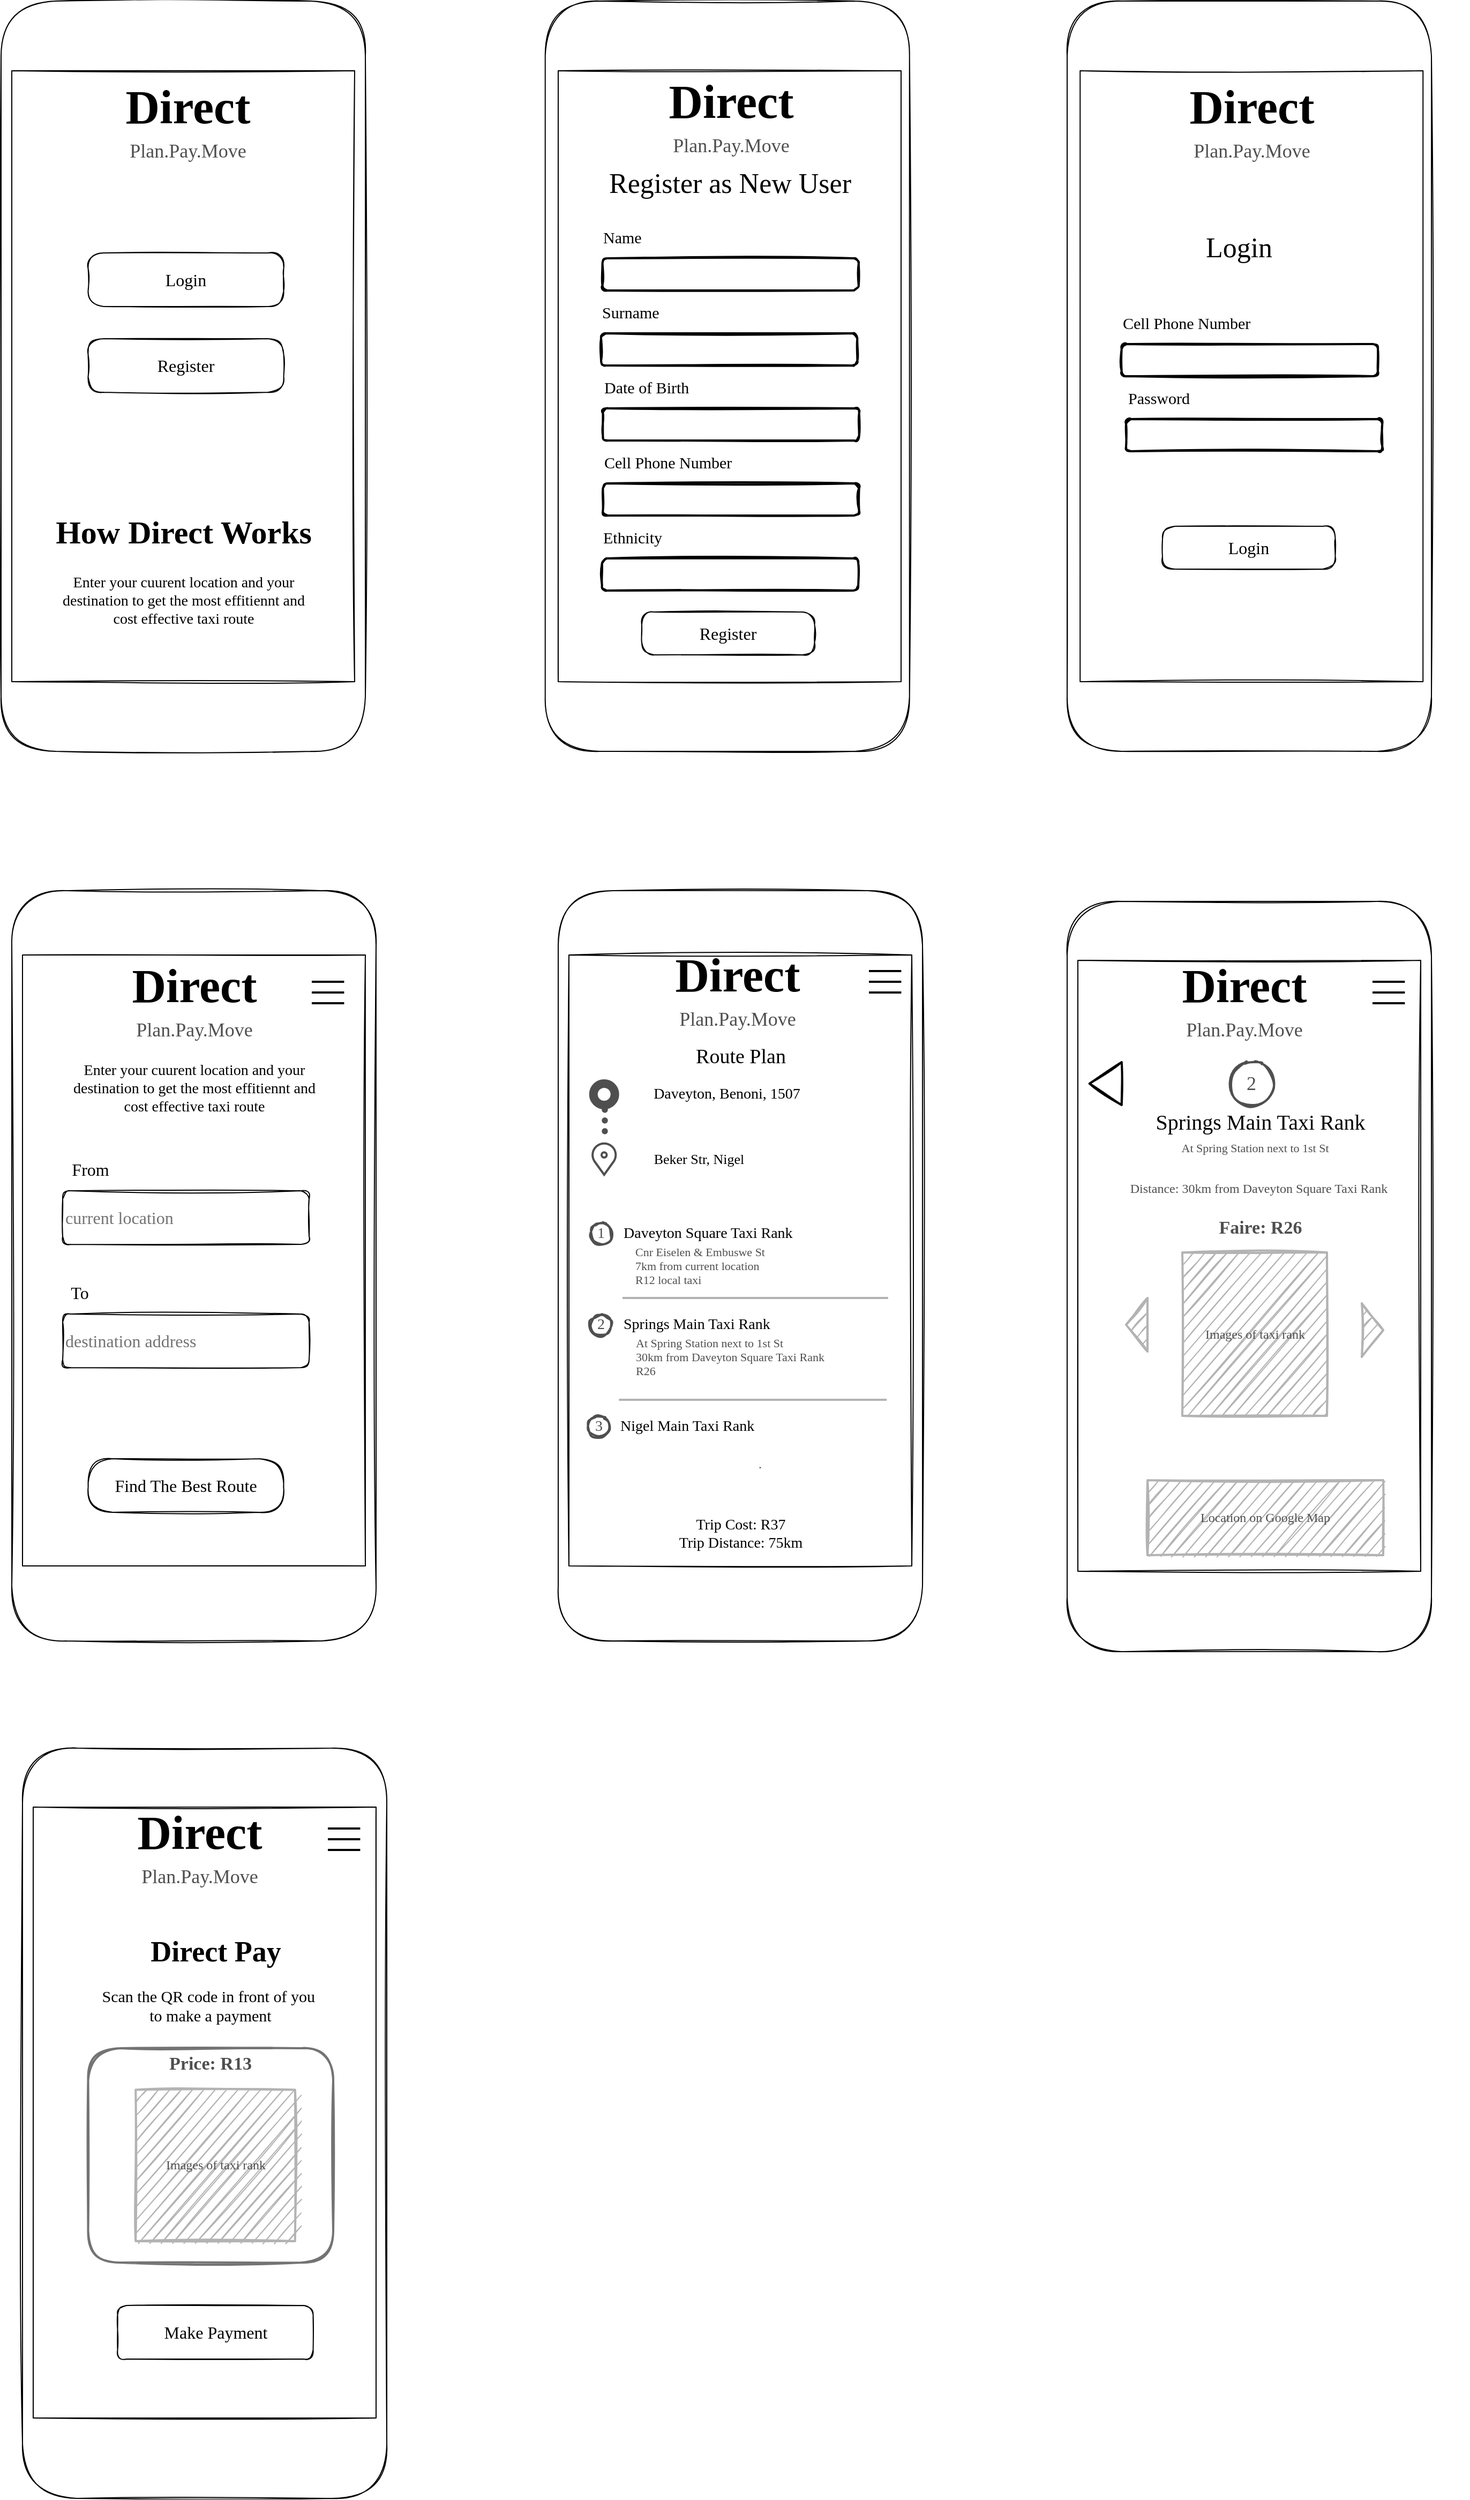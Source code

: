 <mxfile version="15.4.0" type="device"><diagram id="2ofwp4PnIwTdrjXLQcZc" name="Page-1"><mxGraphModel dx="1217" dy="1806" grid="1" gridSize="10" guides="1" tooltips="1" connect="1" arrows="1" fold="1" page="1" pageScale="1" pageWidth="850" pageHeight="1100" math="0" shadow="0"><root><mxCell id="0"/><mxCell id="1" parent="0"/><mxCell id="xY1ka8tzuZtDVVOrMNJO-1" value="" style="rounded=1;whiteSpace=wrap;html=1;sketch=1;" vertex="1" parent="1"><mxGeometry x="290" y="100" width="340" height="700" as="geometry"/></mxCell><mxCell id="xY1ka8tzuZtDVVOrMNJO-2" value="" style="rounded=0;whiteSpace=wrap;html=1;sketch=1;" vertex="1" parent="1"><mxGeometry x="300" y="160" width="320" height="570" as="geometry"/></mxCell><mxCell id="xY1ka8tzuZtDVVOrMNJO-3" value="current location" style="rounded=1;whiteSpace=wrap;html=1;sketch=1;align=left;fontFamily=Comic Sans MS;fontColor=#737373;fontSize=16;" vertex="1" parent="1"><mxGeometry x="337.5" y="380" width="230" height="50" as="geometry"/></mxCell><mxCell id="xY1ka8tzuZtDVVOrMNJO-5" value="Enter your cuurent location and your destination to get the most effitiennt and cost effective taxi route" style="rounded=0;whiteSpace=wrap;html=1;sketch=1;fillColor=none;strokeColor=none;fontFamily=Comic Sans MS;fontSize=14;" vertex="1" parent="1"><mxGeometry x="337.5" y="250" width="245" height="70" as="geometry"/></mxCell><mxCell id="xY1ka8tzuZtDVVOrMNJO-6" value="From" style="text;html=1;align=center;verticalAlign=middle;resizable=0;points=[];autosize=1;strokeColor=none;fillColor=none;fontSize=16;fontFamily=Comic Sans MS;" vertex="1" parent="1"><mxGeometry x="337.5" y="350" width="50" height="20" as="geometry"/></mxCell><mxCell id="xY1ka8tzuZtDVVOrMNJO-7" value="destination address" style="rounded=1;whiteSpace=wrap;html=1;sketch=1;align=left;fontFamily=Comic Sans MS;fontColor=#737373;fontSize=16;" vertex="1" parent="1"><mxGeometry x="337.5" y="495" width="230" height="50" as="geometry"/></mxCell><mxCell id="xY1ka8tzuZtDVVOrMNJO-8" value="To" style="text;html=1;align=center;verticalAlign=middle;resizable=0;points=[];autosize=1;strokeColor=none;fillColor=none;fontSize=16;fontFamily=Comic Sans MS;" vertex="1" parent="1"><mxGeometry x="337.5" y="465" width="30" height="20" as="geometry"/></mxCell><mxCell id="xY1ka8tzuZtDVVOrMNJO-10" value="Find The Best Route" style="rounded=1;whiteSpace=wrap;html=1;sketch=1;fontFamily=Comic Sans MS;fontSize=16;fontColor=#000000;fillColor=none;arcSize=46;" vertex="1" parent="1"><mxGeometry x="361.25" y="630" width="182.5" height="50" as="geometry"/></mxCell><mxCell id="xY1ka8tzuZtDVVOrMNJO-12" value="" style="rounded=1;whiteSpace=wrap;html=1;sketch=1;" vertex="1" parent="1"><mxGeometry x="800" y="100" width="340" height="700" as="geometry"/></mxCell><mxCell id="xY1ka8tzuZtDVVOrMNJO-13" value="" style="rounded=0;whiteSpace=wrap;html=1;sketch=1;" vertex="1" parent="1"><mxGeometry x="810" y="160" width="320" height="570" as="geometry"/></mxCell><mxCell id="xY1ka8tzuZtDVVOrMNJO-15" value="Route Plan" style="rounded=0;whiteSpace=wrap;html=1;sketch=1;fillColor=none;strokeColor=none;fontFamily=Comic Sans MS;fontSize=19;" vertex="1" parent="1"><mxGeometry x="888.75" y="240" width="162.5" height="30" as="geometry"/></mxCell><mxCell id="xY1ka8tzuZtDVVOrMNJO-22" value="" style="html=1;verticalLabelPosition=bottom;align=center;labelBackgroundColor=#ffffff;verticalAlign=top;strokeWidth=2;strokeColor=#4F4F4F;shadow=0;dashed=0;shape=mxgraph.ios7.icons.location;sketch=0;fontFamily=Comic Sans MS;fontSize=19;fontColor=#4F4F4F;fillColor=none;" vertex="1" parent="1"><mxGeometry x="830.87" y="335" width="24" height="30" as="geometry"/></mxCell><mxCell id="xY1ka8tzuZtDVVOrMNJO-24" value="" style="ellipse;whiteSpace=wrap;html=1;aspect=fixed;shadow=0;sketch=0;fontFamily=Comic Sans MS;fontSize=19;fontColor=#4F4F4F;strokeWidth=8;fillColor=none;strokeColor=#4F4F4F;" vertex="1" parent="1"><mxGeometry x="832.87" y="280" width="20" height="20" as="geometry"/></mxCell><mxCell id="xY1ka8tzuZtDVVOrMNJO-26" value="Daveyton, Benoni, 1507" style="text;html=1;align=center;verticalAlign=middle;resizable=0;points=[];autosize=1;strokeColor=none;fillColor=none;fontSize=14;fontFamily=Comic Sans MS;fontColor=#000000;" vertex="1" parent="1"><mxGeometry x="872.49" y="280" width="170" height="20" as="geometry"/></mxCell><mxCell id="xY1ka8tzuZtDVVOrMNJO-27" value="Beker Str, Nigel" style="text;html=1;align=center;verticalAlign=middle;resizable=0;points=[];autosize=1;strokeColor=none;fillColor=none;fontSize=13;fontFamily=Comic Sans MS;fontColor=#000000;" vertex="1" parent="1"><mxGeometry x="871.49" y="340" width="120" height="20" as="geometry"/></mxCell><mxCell id="xY1ka8tzuZtDVVOrMNJO-30" value="." style="text;html=1;align=center;verticalAlign=middle;resizable=0;points=[];autosize=1;strokeColor=none;fillColor=none;fontSize=35;fontFamily=Comic Sans MS;fontColor=#4F4F4F;fontStyle=1;spacingTop=-11;spacing=0;spacingLeft=0;spacingBottom=0;spacingRight=0;" vertex="1" parent="1"><mxGeometry x="827.87" y="300" width="30" height="40" as="geometry"/></mxCell><mxCell id="xY1ka8tzuZtDVVOrMNJO-34" value="." style="text;html=1;align=center;verticalAlign=middle;resizable=0;points=[];autosize=1;strokeColor=none;fillColor=none;fontSize=35;fontFamily=Comic Sans MS;fontColor=#4F4F4F;fontStyle=1;spacingTop=-11;spacing=0;spacingLeft=0;spacingBottom=0;spacingRight=0;" vertex="1" parent="1"><mxGeometry x="827.87" y="290" width="30" height="40" as="geometry"/></mxCell><mxCell id="xY1ka8tzuZtDVVOrMNJO-35" value="." style="text;html=1;align=center;verticalAlign=middle;resizable=0;points=[];autosize=1;strokeColor=none;fillColor=none;fontSize=35;fontFamily=Comic Sans MS;fontColor=#4F4F4F;fontStyle=1;spacingTop=-11;spacing=0;spacingLeft=0;spacingBottom=0;spacingRight=0;" vertex="1" parent="1"><mxGeometry x="827.87" y="280" width="30" height="40" as="geometry"/></mxCell><mxCell id="xY1ka8tzuZtDVVOrMNJO-37" value="Daveyton Square Taxi Rank&lt;span style=&quot;font-size: 14px;&quot;&gt;&amp;nbsp;&lt;/span&gt;" style="text;html=1;align=left;verticalAlign=middle;resizable=0;points=[];autosize=1;strokeColor=none;fillColor=none;fontSize=14;fontFamily=Comic Sans MS;fontColor=#000000;" vertex="1" parent="1"><mxGeometry x="858.62" y="410" width="200" height="20" as="geometry"/></mxCell><mxCell id="xY1ka8tzuZtDVVOrMNJO-38" value="1" style="ellipse;whiteSpace=wrap;html=1;aspect=fixed;shadow=0;sketch=1;fontFamily=Comic Sans MS;fontSize=14;fontColor=#4F4F4F;strokeColor=#4F4F4F;strokeWidth=2;fillColor=none;verticalAlign=middle;" vertex="1" parent="1"><mxGeometry x="830" y="410" width="20" height="20" as="geometry"/></mxCell><mxCell id="xY1ka8tzuZtDVVOrMNJO-39" value="Springs Main Taxi Rank" style="text;html=1;align=left;verticalAlign=middle;resizable=0;points=[];autosize=1;strokeColor=none;fillColor=none;fontSize=14;fontFamily=Comic Sans MS;fontColor=#000000;" vertex="1" parent="1"><mxGeometry x="858.62" y="495" width="170" height="20" as="geometry"/></mxCell><mxCell id="xY1ka8tzuZtDVVOrMNJO-40" value="2" style="ellipse;whiteSpace=wrap;html=1;aspect=fixed;shadow=0;sketch=1;fontFamily=Comic Sans MS;fontSize=14;fontColor=#4F4F4F;strokeColor=#4F4F4F;strokeWidth=2;fillColor=none;verticalAlign=middle;" vertex="1" parent="1"><mxGeometry x="830" y="495" width="20" height="20" as="geometry"/></mxCell><mxCell id="xY1ka8tzuZtDVVOrMNJO-41" value="" style="line;strokeWidth=2;html=1;shadow=0;sketch=0;fontFamily=Comic Sans MS;fontSize=14;fontColor=#737373;fillColor=none;align=left;verticalAlign=middle;strokeColor=#B3B3B3;" vertex="1" parent="1"><mxGeometry x="860" y="475" width="247.87" height="10" as="geometry"/></mxCell><mxCell id="xY1ka8tzuZtDVVOrMNJO-42" value="Nigel Main Taxi Rank" style="text;html=1;align=left;verticalAlign=middle;resizable=0;points=[];autosize=1;strokeColor=none;fillColor=none;fontSize=14;fontFamily=Comic Sans MS;fontColor=#000000;" vertex="1" parent="1"><mxGeometry x="856.49" y="590" width="150" height="20" as="geometry"/></mxCell><mxCell id="xY1ka8tzuZtDVVOrMNJO-43" value="3" style="ellipse;whiteSpace=wrap;html=1;aspect=fixed;shadow=0;sketch=1;fontFamily=Comic Sans MS;fontSize=14;fontColor=#4F4F4F;strokeColor=#4F4F4F;strokeWidth=2;fillColor=none;verticalAlign=middle;" vertex="1" parent="1"><mxGeometry x="827.87" y="590" width="20" height="20" as="geometry"/></mxCell><mxCell id="xY1ka8tzuZtDVVOrMNJO-44" value="" style="line;strokeWidth=2;html=1;shadow=0;sketch=0;fontFamily=Comic Sans MS;fontSize=14;fontColor=#737373;fillColor=none;align=left;verticalAlign=middle;strokeColor=#B3B3B3;" vertex="1" parent="1"><mxGeometry x="856.63" y="570" width="250" height="10" as="geometry"/></mxCell><mxCell id="xY1ka8tzuZtDVVOrMNJO-45" value="&lt;div style=&quot;color: rgb(0, 0, 0); font-size: 11px; text-align: left;&quot;&gt;&lt;font color=&quot;#4f4f4f&quot; style=&quot;font-size: 11px;&quot;&gt;Cnr Eiselen &amp;amp; Embuswe St&lt;/font&gt;&lt;/div&gt;&lt;div style=&quot;color: rgb(0, 0, 0); font-size: 11px; text-align: left;&quot;&gt;&lt;font color=&quot;#4f4f4f&quot; style=&quot;font-size: 11px;&quot;&gt;&lt;span style=&quot;font-size: 11px;&quot;&gt;7km from current location&lt;/span&gt;&lt;/font&gt;&lt;/div&gt;&lt;div style=&quot;color: rgb(0, 0, 0); font-size: 11px; text-align: left;&quot;&gt;&lt;font color=&quot;#4f4f4f&quot; style=&quot;font-size: 11px;&quot;&gt;&lt;span style=&quot;font-size: 11px;&quot;&gt;R12 local taxi&lt;/span&gt;&lt;/font&gt;&lt;/div&gt;" style="text;html=1;align=center;verticalAlign=middle;resizable=0;points=[];autosize=1;strokeColor=none;fillColor=none;fontSize=11;fontFamily=Comic Sans MS;fontColor=#737373;" vertex="1" parent="1"><mxGeometry x="856.63" y="430" width="150" height="40" as="geometry"/></mxCell><mxCell id="xY1ka8tzuZtDVVOrMNJO-46" value="&lt;div style=&quot;color: rgb(0, 0, 0); font-size: 11px; text-align: left;&quot;&gt;&lt;font color=&quot;#4f4f4f&quot; style=&quot;font-size: 11px;&quot;&gt;At Spring Station next to 1st St&lt;/font&gt;&lt;br style=&quot;font-size: 11px;&quot;&gt;&lt;/div&gt;&lt;div style=&quot;color: rgb(0, 0, 0); font-size: 11px; text-align: left;&quot;&gt;&lt;font color=&quot;#4f4f4f&quot; style=&quot;font-size: 11px;&quot;&gt;&lt;span style=&quot;font-size: 11px;&quot;&gt;30km from Daveyton Square Taxi Rank&lt;/span&gt;&lt;/font&gt;&lt;/div&gt;&lt;div style=&quot;color: rgb(0, 0, 0); font-size: 11px; text-align: left;&quot;&gt;&lt;font color=&quot;#4f4f4f&quot; style=&quot;font-size: 11px;&quot;&gt;&lt;span style=&quot;font-size: 11px;&quot;&gt;R26&amp;nbsp;&lt;/span&gt;&lt;/font&gt;&lt;/div&gt;" style="text;html=1;align=center;verticalAlign=middle;resizable=0;points=[];autosize=1;strokeColor=none;fillColor=none;fontSize=11;fontFamily=Comic Sans MS;fontColor=#737373;" vertex="1" parent="1"><mxGeometry x="850" y="515" width="220" height="40" as="geometry"/></mxCell><mxCell id="xY1ka8tzuZtDVVOrMNJO-47" value="&lt;div style=&quot;text-align: left&quot;&gt;&lt;font color=&quot;#4f4f4f&quot;&gt;&lt;span style=&quot;font-size: 12px&quot;&gt;.&lt;/span&gt;&lt;/font&gt;&lt;/div&gt;" style="text;html=1;align=center;verticalAlign=middle;resizable=0;points=[];autosize=1;strokeColor=none;fillColor=none;fontSize=11;fontFamily=Comic Sans MS;fontColor=#737373;" vertex="1" parent="1"><mxGeometry x="977.87" y="625" width="20" height="20" as="geometry"/></mxCell><mxCell id="xY1ka8tzuZtDVVOrMNJO-48" value="Trip Cost: R37&lt;br&gt;Trip Distance: 75km" style="text;html=1;align=center;verticalAlign=middle;resizable=0;points=[];autosize=1;strokeColor=none;fillColor=none;fontSize=14;fontFamily=Comic Sans MS;fontColor=#000000;" vertex="1" parent="1"><mxGeometry x="895" y="680" width="150" height="40" as="geometry"/></mxCell><mxCell id="xY1ka8tzuZtDVVOrMNJO-49" value="" style="rounded=1;whiteSpace=wrap;html=1;sketch=1;" vertex="1" parent="1"><mxGeometry x="1275" y="110" width="340" height="700" as="geometry"/></mxCell><mxCell id="xY1ka8tzuZtDVVOrMNJO-51" value="" style="rounded=0;whiteSpace=wrap;html=1;sketch=1;" vertex="1" parent="1"><mxGeometry x="1285" y="165" width="320" height="570" as="geometry"/></mxCell><mxCell id="xY1ka8tzuZtDVVOrMNJO-54" value="2" style="ellipse;whiteSpace=wrap;html=1;aspect=fixed;shadow=0;sketch=1;fontFamily=Comic Sans MS;fontSize=18;fontColor=#4F4F4F;strokeColor=#4F4F4F;strokeWidth=2;fillColor=none;verticalAlign=middle;" vertex="1" parent="1"><mxGeometry x="1427.13" y="260" width="40" height="40" as="geometry"/></mxCell><mxCell id="xY1ka8tzuZtDVVOrMNJO-55" value="Springs Main Taxi Rank" style="text;html=1;align=center;verticalAlign=middle;resizable=0;points=[];autosize=1;strokeColor=none;fillColor=none;fontSize=20;fontFamily=Comic Sans MS;fontColor=#000000;" vertex="1" parent="1"><mxGeometry x="1340" y="300" width="230" height="30" as="geometry"/></mxCell><mxCell id="xY1ka8tzuZtDVVOrMNJO-56" value="&lt;div style=&quot;color: rgb(0, 0, 0); font-size: 12px; text-align: left;&quot;&gt;&lt;br style=&quot;font-size: 12px;&quot;&gt;&lt;/div&gt;&lt;div style=&quot;color: rgb(0, 0, 0); font-size: 12px; text-align: left;&quot;&gt;&lt;font color=&quot;#4f4f4f&quot; style=&quot;font-size: 12px;&quot;&gt;&lt;span style=&quot;font-size: 12px;&quot;&gt;Distance: 30km from Daveyton Square Taxi Rank&lt;/span&gt;&lt;/font&gt;&lt;span style=&quot;color: rgb(79, 79, 79); font-size: 12px;&quot;&gt;&amp;nbsp;&lt;/span&gt;&lt;/div&gt;" style="text;html=1;align=center;verticalAlign=middle;resizable=0;points=[];autosize=1;strokeColor=none;fillColor=none;fontSize=12;fontFamily=Comic Sans MS;fontColor=#737373;" vertex="1" parent="1"><mxGeometry x="1310" y="355" width="290" height="30" as="geometry"/></mxCell><mxCell id="xY1ka8tzuZtDVVOrMNJO-57" value="&lt;span style=&quot;color: rgba(0 , 0 , 0 , 0) ; font-family: monospace ; font-size: 0px&quot;&gt;%3CmxGraphModel%3E%3Croot%3E%3CmxCell%20id%3D%220%22%2F%3E%3CmxCell%20id%3D%221%22%20parent%3D%220%22%2F%3E%3CmxCell%20id%3D%222%22%20value%3D%22%26lt%3Bdiv%20style%3D%26quot%3Bcolor%3A%20rgb(0%2C%200%2C%200)%3B%20font-size%3A%2011px%3B%20text-align%3A%20left%3B%26quot%3B%26gt%3B%26lt%3Bfont%20color%3D%26quot%3B%234f4f4f%26quot%3B%20style%3D%26quot%3Bfont-size%3A%2011px%3B%26quot%3B%26gt%3BAt%20Spring%20Station%20next%20to%201st%20St%26lt%3B%2Ffont%26gt%3B%26lt%3Bbr%20style%3D%26quot%3Bfont-size%3A%2011px%3B%26quot%3B%26gt%3B%26lt%3B%2Fdiv%26gt%3B%26lt%3Bdiv%20style%3D%26quot%3Bcolor%3A%20rgb(0%2C%200%2C%200)%3B%20font-size%3A%2011px%3B%20text-align%3A%20left%3B%26quot%3B%26gt%3B%26lt%3Bfont%20color%3D%26quot%3B%234f4f4f%26quot%3B%20style%3D%26quot%3Bfont-size%3A%2011px%3B%26quot%3B%26gt%3B%26lt%3Bspan%20style%3D%26quot%3Bfont-size%3A%2011px%3B%26quot%3B%26gt%3B30km%20from%20Daveyton%20Square%20Taxi%20Rank%26lt%3B%2Fspan%26gt%3B%26lt%3B%2Ffont%26gt%3B%26lt%3B%2Fdiv%26gt%3B%26lt%3Bdiv%20style%3D%26quot%3Bcolor%3A%20rgb(0%2C%200%2C%200)%3B%20font-size%3A%2011px%3B%20text-align%3A%20left%3B%26quot%3B%26gt%3B%26lt%3Bfont%20color%3D%26quot%3B%234f4f4f%26quot%3B%20style%3D%26quot%3Bfont-size%3A%2011px%3B%26quot%3B%26gt%3B%26lt%3Bspan%20style%3D%26quot%3Bfont-size%3A%2011px%3B%26quot%3B%26gt%3BR26%26amp%3Bnbsp%3B%26lt%3B%2Fspan%26gt%3B%26lt%3B%2Ffont%26gt%3B%26lt%3B%2Fdiv%26gt%3B%22%20style%3D%22text%3Bhtml%3D1%3Balign%3Dcenter%3BverticalAlign%3Dmiddle%3Bresizable%3D0%3Bpoints%3D%5B%5D%3Bautosize%3D1%3BstrokeColor%3Dnone%3BfillColor%3Dnone%3BfontSize%3D11%3BfontFamily%3DComic%20Sans%20MS%3BfontColor%3D%23737373%3B%22%20vertex%3D%221%22%20parent%3D%221%22%3E%3CmxGeometry%20x%3D%221340%22%20y%3D%22335%22%20width%3D%22220%22%20height%3D%2240%22%20as%3D%22geometry%22%2F%3E%3C%2FmxCell%3E%3C%2Froot%3E%3C%2FmxGraphModel%3E&lt;/span&gt;" style="text;html=1;align=center;verticalAlign=middle;resizable=0;points=[];autosize=1;strokeColor=none;fillColor=none;fontSize=20;fontFamily=Comic Sans MS;fontColor=#000000;" vertex="1" parent="1"><mxGeometry x="1630" y="350" width="20" height="40" as="geometry"/></mxCell><mxCell id="xY1ka8tzuZtDVVOrMNJO-58" value="&lt;span style=&quot;color: rgb(79, 79, 79); font-size: 11px; text-align: left;&quot;&gt;At Spring Station next to 1st St&lt;/span&gt;" style="text;html=1;align=center;verticalAlign=middle;resizable=0;points=[];autosize=1;strokeColor=none;fillColor=none;fontSize=11;fontFamily=Comic Sans MS;fontColor=#000000;" vertex="1" parent="1"><mxGeometry x="1360" y="330" width="180" height="20" as="geometry"/></mxCell><mxCell id="xY1ka8tzuZtDVVOrMNJO-59" value="Faire: R26" style="text;html=1;align=center;verticalAlign=middle;resizable=0;points=[];autosize=1;strokeColor=none;fillColor=none;fontSize=17;fontFamily=Comic Sans MS;fontColor=#4F4F4F;fontStyle=1" vertex="1" parent="1"><mxGeometry x="1405" y="400" width="100" height="30" as="geometry"/></mxCell><mxCell id="xY1ka8tzuZtDVVOrMNJO-60" value="Location on Google Map" style="rounded=0;whiteSpace=wrap;html=1;shadow=0;sketch=1;fontFamily=Comic Sans MS;fontSize=12;fontColor=#4F4F4F;strokeColor=#B3B3B3;strokeWidth=2;fillColor=#B3B3B3;align=center;verticalAlign=middle;" vertex="1" parent="1"><mxGeometry x="1350" y="650" width="220" height="70" as="geometry"/></mxCell><mxCell id="xY1ka8tzuZtDVVOrMNJO-61" value="Images of taxi rank" style="rounded=0;whiteSpace=wrap;html=1;shadow=0;sketch=1;fontFamily=Comic Sans MS;fontSize=12;fontColor=#4F4F4F;strokeColor=#B3B3B3;strokeWidth=2;fillColor=#B3B3B3;align=center;verticalAlign=middle;" vertex="1" parent="1"><mxGeometry x="1382.5" y="437.5" width="135" height="152.5" as="geometry"/></mxCell><mxCell id="xY1ka8tzuZtDVVOrMNJO-63" value="" style="triangle;whiteSpace=wrap;html=1;shadow=0;sketch=1;fontFamily=Comic Sans MS;fontSize=12;fontColor=#4F4F4F;strokeColor=#B3B3B3;strokeWidth=2;fillColor=#B3B3B3;align=center;verticalAlign=middle;" vertex="1" parent="1"><mxGeometry x="1550" y="485" width="20" height="50" as="geometry"/></mxCell><mxCell id="xY1ka8tzuZtDVVOrMNJO-64" value="" style="triangle;whiteSpace=wrap;html=1;shadow=0;sketch=1;fontFamily=Comic Sans MS;fontSize=12;fontColor=#4F4F4F;strokeColor=#B3B3B3;strokeWidth=2;fillColor=#B3B3B3;align=center;verticalAlign=middle;rotation=-180;" vertex="1" parent="1"><mxGeometry x="1330" y="480" width="20" height="50" as="geometry"/></mxCell><mxCell id="xY1ka8tzuZtDVVOrMNJO-65" value="" style="triangle;whiteSpace=wrap;html=1;shadow=0;sketch=1;fontFamily=Comic Sans MS;fontSize=12;fontColor=#4F4F4F;strokeColor=#000000;strokeWidth=2;fillColor=none;align=center;verticalAlign=middle;rotation=-180;" vertex="1" parent="1"><mxGeometry x="1295.87" y="260" width="30" height="40" as="geometry"/></mxCell><mxCell id="xY1ka8tzuZtDVVOrMNJO-66" value="" style="rounded=1;whiteSpace=wrap;html=1;sketch=1;" vertex="1" parent="1"><mxGeometry x="280" y="-730" width="340" height="700" as="geometry"/></mxCell><mxCell id="xY1ka8tzuZtDVVOrMNJO-68" value="" style="rounded=0;whiteSpace=wrap;html=1;sketch=1;" vertex="1" parent="1"><mxGeometry x="290" y="-665" width="320" height="570" as="geometry"/></mxCell><mxCell id="xY1ka8tzuZtDVVOrMNJO-69" value="Direct" style="text;html=1;align=center;verticalAlign=middle;resizable=0;points=[];autosize=1;strokeColor=none;fillColor=none;fontSize=44;fontFamily=Comic Sans MS;fontColor=#000000;fontStyle=1" vertex="1" parent="1"><mxGeometry x="378.75" y="-660" width="150" height="60" as="geometry"/></mxCell><mxCell id="xY1ka8tzuZtDVVOrMNJO-71" value="Login" style="rounded=1;whiteSpace=wrap;html=1;sketch=1;fontFamily=Comic Sans MS;fontSize=16;fontColor=#000000;fillColor=none;arcSize=29;" vertex="1" parent="1"><mxGeometry x="361.25" y="-495" width="182.5" height="50" as="geometry"/></mxCell><mxCell id="xY1ka8tzuZtDVVOrMNJO-72" value="Register" style="rounded=1;whiteSpace=wrap;html=1;sketch=1;fontFamily=Comic Sans MS;fontSize=16;fontColor=#000000;fillColor=none;arcSize=29;" vertex="1" parent="1"><mxGeometry x="361.25" y="-415" width="182.5" height="50" as="geometry"/></mxCell><mxCell id="xY1ka8tzuZtDVVOrMNJO-73" value="Enter your cuurent location and your destination to get the most effitiennt and cost effective taxi route" style="rounded=0;whiteSpace=wrap;html=1;sketch=1;fillColor=none;strokeColor=none;fontFamily=Comic Sans MS;fontSize=14;" vertex="1" parent="1"><mxGeometry x="327.5" y="-205" width="245" height="70" as="geometry"/></mxCell><mxCell id="xY1ka8tzuZtDVVOrMNJO-74" value="How Direct Works" style="text;html=1;align=center;verticalAlign=middle;resizable=0;points=[];autosize=1;strokeColor=none;fillColor=none;fontSize=30;fontFamily=Comic Sans MS;fontColor=#000000;fontStyle=1" vertex="1" parent="1"><mxGeometry x="310" y="-255" width="280" height="40" as="geometry"/></mxCell><mxCell id="xY1ka8tzuZtDVVOrMNJO-75" value="" style="rounded=1;whiteSpace=wrap;html=1;sketch=1;" vertex="1" parent="1"><mxGeometry x="787.87" y="-730" width="340" height="700" as="geometry"/></mxCell><mxCell id="xY1ka8tzuZtDVVOrMNJO-76" value="" style="rounded=0;whiteSpace=wrap;html=1;sketch=1;" vertex="1" parent="1"><mxGeometry x="800" y="-665" width="320" height="570" as="geometry"/></mxCell><mxCell id="xY1ka8tzuZtDVVOrMNJO-78" value="" style="rounded=1;whiteSpace=wrap;html=1;shadow=0;sketch=1;fontFamily=Comic Sans MS;fontSize=30;fontColor=#4F4F4F;strokeColor=#000000;strokeWidth=2;fillColor=none;align=center;verticalAlign=middle;" vertex="1" parent="1"><mxGeometry x="841.29" y="-490" width="239.13" height="30" as="geometry"/></mxCell><mxCell id="xY1ka8tzuZtDVVOrMNJO-79" value="Register as New User" style="text;html=1;align=center;verticalAlign=middle;resizable=0;points=[];autosize=1;strokeColor=none;fillColor=none;fontSize=26;fontFamily=Comic Sans MS;fontColor=#000000;" vertex="1" parent="1"><mxGeometry x="820" y="-580" width="280" height="40" as="geometry"/></mxCell><mxCell id="xY1ka8tzuZtDVVOrMNJO-80" value="Name" style="text;html=1;align=left;verticalAlign=middle;resizable=0;points=[];autosize=1;strokeColor=none;fillColor=none;fontSize=15;fontFamily=Comic Sans MS;fontColor=#000000;" vertex="1" parent="1"><mxGeometry x="840.42" y="-520" width="60" height="20" as="geometry"/></mxCell><mxCell id="xY1ka8tzuZtDVVOrMNJO-81" value="" style="rounded=1;whiteSpace=wrap;html=1;shadow=0;sketch=1;fontFamily=Comic Sans MS;fontSize=30;fontColor=#4F4F4F;strokeColor=#000000;strokeWidth=2;fillColor=none;align=center;verticalAlign=middle;" vertex="1" parent="1"><mxGeometry x="840.03" y="-420" width="239.13" height="30" as="geometry"/></mxCell><mxCell id="xY1ka8tzuZtDVVOrMNJO-82" value="Surname" style="text;html=1;align=left;verticalAlign=middle;resizable=0;points=[];autosize=1;strokeColor=none;fillColor=none;fontSize=15;fontFamily=Comic Sans MS;fontColor=#000000;" vertex="1" parent="1"><mxGeometry x="839.16" y="-450" width="80" height="20" as="geometry"/></mxCell><mxCell id="xY1ka8tzuZtDVVOrMNJO-83" value="" style="rounded=1;whiteSpace=wrap;html=1;shadow=0;sketch=1;fontFamily=Comic Sans MS;fontSize=30;fontColor=#4F4F4F;strokeColor=#000000;strokeWidth=2;fillColor=none;align=center;verticalAlign=middle;" vertex="1" parent="1"><mxGeometry x="841.72" y="-350" width="239.13" height="30" as="geometry"/></mxCell><mxCell id="xY1ka8tzuZtDVVOrMNJO-84" value="Date of Birth" style="text;html=1;align=left;verticalAlign=middle;resizable=0;points=[];autosize=1;strokeColor=none;fillColor=none;fontSize=15;fontFamily=Comic Sans MS;fontColor=#000000;" vertex="1" parent="1"><mxGeometry x="840.85" y="-380" width="110" height="20" as="geometry"/></mxCell><mxCell id="xY1ka8tzuZtDVVOrMNJO-85" value="" style="rounded=1;whiteSpace=wrap;html=1;shadow=0;sketch=1;fontFamily=Comic Sans MS;fontSize=30;fontColor=#4F4F4F;strokeColor=#000000;strokeWidth=2;fillColor=none;align=center;verticalAlign=middle;" vertex="1" parent="1"><mxGeometry x="841.72" y="-280" width="239.13" height="30" as="geometry"/></mxCell><mxCell id="xY1ka8tzuZtDVVOrMNJO-86" value="Cell Phone Number" style="text;html=1;align=left;verticalAlign=middle;resizable=0;points=[];autosize=1;strokeColor=none;fillColor=none;fontSize=15;fontFamily=Comic Sans MS;fontColor=#000000;" vertex="1" parent="1"><mxGeometry x="840.85" y="-310" width="150" height="20" as="geometry"/></mxCell><mxCell id="xY1ka8tzuZtDVVOrMNJO-87" value="" style="rounded=1;whiteSpace=wrap;html=1;shadow=0;sketch=1;fontFamily=Comic Sans MS;fontSize=30;fontColor=#4F4F4F;strokeColor=#000000;strokeWidth=2;fillColor=none;align=center;verticalAlign=middle;" vertex="1" parent="1"><mxGeometry x="840.9" y="-210" width="239.13" height="30" as="geometry"/></mxCell><mxCell id="xY1ka8tzuZtDVVOrMNJO-88" value="Ethnicity" style="text;html=1;align=left;verticalAlign=middle;resizable=0;points=[];autosize=1;strokeColor=none;fillColor=none;fontSize=15;fontFamily=Comic Sans MS;fontColor=#000000;" vertex="1" parent="1"><mxGeometry x="840.03" y="-240" width="80" height="20" as="geometry"/></mxCell><mxCell id="xY1ka8tzuZtDVVOrMNJO-91" value="Register" style="rounded=1;whiteSpace=wrap;html=1;sketch=1;fontFamily=Comic Sans MS;fontSize=16;fontColor=#000000;fillColor=none;arcSize=29;" vertex="1" parent="1"><mxGeometry x="877.99" y="-160" width="161.25" height="40" as="geometry"/></mxCell><mxCell id="xY1ka8tzuZtDVVOrMNJO-92" value="" style="rounded=1;whiteSpace=wrap;html=1;sketch=1;" vertex="1" parent="1"><mxGeometry x="1275" y="-730" width="340" height="700" as="geometry"/></mxCell><mxCell id="xY1ka8tzuZtDVVOrMNJO-93" value="" style="rounded=0;whiteSpace=wrap;html=1;sketch=1;" vertex="1" parent="1"><mxGeometry x="1287.13" y="-665" width="320" height="570" as="geometry"/></mxCell><mxCell id="xY1ka8tzuZtDVVOrMNJO-95" value="" style="rounded=1;whiteSpace=wrap;html=1;shadow=0;sketch=1;fontFamily=Comic Sans MS;fontSize=30;fontColor=#4F4F4F;strokeColor=#000000;strokeWidth=2;fillColor=none;align=center;verticalAlign=middle;" vertex="1" parent="1"><mxGeometry x="1330.0" y="-340" width="239.13" height="30" as="geometry"/></mxCell><mxCell id="xY1ka8tzuZtDVVOrMNJO-96" value="Login" style="text;html=1;align=center;verticalAlign=middle;resizable=0;points=[];autosize=1;strokeColor=none;fillColor=none;fontSize=26;fontFamily=Comic Sans MS;fontColor=#000000;" vertex="1" parent="1"><mxGeometry x="1395" y="-520" width="80" height="40" as="geometry"/></mxCell><mxCell id="xY1ka8tzuZtDVVOrMNJO-97" value="Password" style="text;html=1;align=left;verticalAlign=middle;resizable=0;points=[];autosize=1;strokeColor=none;fillColor=none;fontSize=15;fontFamily=Comic Sans MS;fontColor=#000000;" vertex="1" parent="1"><mxGeometry x="1330" y="-370" width="80" height="20" as="geometry"/></mxCell><mxCell id="xY1ka8tzuZtDVVOrMNJO-102" value="" style="rounded=1;whiteSpace=wrap;html=1;shadow=0;sketch=1;fontFamily=Comic Sans MS;fontSize=30;fontColor=#4F4F4F;strokeColor=#000000;strokeWidth=2;fillColor=none;align=center;verticalAlign=middle;" vertex="1" parent="1"><mxGeometry x="1325.87" y="-410" width="239.13" height="30" as="geometry"/></mxCell><mxCell id="xY1ka8tzuZtDVVOrMNJO-103" value="Cell Phone Number" style="text;html=1;align=left;verticalAlign=middle;resizable=0;points=[];autosize=1;strokeColor=none;fillColor=none;fontSize=15;fontFamily=Comic Sans MS;fontColor=#000000;" vertex="1" parent="1"><mxGeometry x="1325" y="-440" width="150" height="20" as="geometry"/></mxCell><mxCell id="xY1ka8tzuZtDVVOrMNJO-106" value="Login" style="rounded=1;whiteSpace=wrap;html=1;sketch=1;fontFamily=Comic Sans MS;fontSize=16;fontColor=#000000;fillColor=none;arcSize=29;" vertex="1" parent="1"><mxGeometry x="1364" y="-240" width="161.25" height="40" as="geometry"/></mxCell><mxCell id="xY1ka8tzuZtDVVOrMNJO-110" value="&lt;span style=&quot;font-size: 18px&quot;&gt;Plan.Pay.Move&lt;/span&gt;" style="text;html=1;align=center;verticalAlign=middle;resizable=0;points=[];autosize=1;strokeColor=none;fillColor=none;fontSize=15;fontFamily=Comic Sans MS;fontColor=#4F4F4F;" vertex="1" parent="1"><mxGeometry x="388.75" y="-600" width="130" height="20" as="geometry"/></mxCell><mxCell id="xY1ka8tzuZtDVVOrMNJO-111" value="Direct" style="text;html=1;align=center;verticalAlign=middle;resizable=0;points=[];autosize=1;strokeColor=none;fillColor=none;fontSize=44;fontFamily=Comic Sans MS;fontColor=#000000;fontStyle=1" vertex="1" parent="1"><mxGeometry x="886.28" y="-665" width="150" height="60" as="geometry"/></mxCell><mxCell id="xY1ka8tzuZtDVVOrMNJO-112" value="&lt;span style=&quot;font-size: 18px&quot;&gt;Plan.Pay.Move&lt;/span&gt;" style="text;html=1;align=center;verticalAlign=middle;resizable=0;points=[];autosize=1;strokeColor=none;fillColor=none;fontSize=15;fontFamily=Comic Sans MS;fontColor=#4F4F4F;" vertex="1" parent="1"><mxGeometry x="896.28" y="-605" width="130" height="20" as="geometry"/></mxCell><mxCell id="xY1ka8tzuZtDVVOrMNJO-113" value="Direct" style="text;html=1;align=center;verticalAlign=middle;resizable=0;points=[];autosize=1;strokeColor=none;fillColor=none;fontSize=44;fontFamily=Comic Sans MS;fontColor=#000000;fontStyle=1" vertex="1" parent="1"><mxGeometry x="1372.13" y="-660" width="150" height="60" as="geometry"/></mxCell><mxCell id="xY1ka8tzuZtDVVOrMNJO-114" value="&lt;span style=&quot;font-size: 18px&quot;&gt;Plan.Pay.Move&lt;/span&gt;" style="text;html=1;align=center;verticalAlign=middle;resizable=0;points=[];autosize=1;strokeColor=none;fillColor=none;fontSize=15;fontFamily=Comic Sans MS;fontColor=#4F4F4F;" vertex="1" parent="1"><mxGeometry x="1382.13" y="-600" width="130" height="20" as="geometry"/></mxCell><mxCell id="xY1ka8tzuZtDVVOrMNJO-115" value="Direct" style="text;html=1;align=center;verticalAlign=middle;resizable=0;points=[];autosize=1;strokeColor=none;fillColor=none;fontSize=44;fontFamily=Comic Sans MS;fontColor=#000000;fontStyle=1" vertex="1" parent="1"><mxGeometry x="1365" y="160" width="150" height="60" as="geometry"/></mxCell><mxCell id="xY1ka8tzuZtDVVOrMNJO-116" value="&lt;span style=&quot;font-size: 18px&quot;&gt;Plan.Pay.Move&lt;/span&gt;" style="text;html=1;align=center;verticalAlign=middle;resizable=0;points=[];autosize=1;strokeColor=none;fillColor=none;fontSize=15;fontFamily=Comic Sans MS;fontColor=#4F4F4F;" vertex="1" parent="1"><mxGeometry x="1375" y="220" width="130" height="20" as="geometry"/></mxCell><mxCell id="xY1ka8tzuZtDVVOrMNJO-117" value="Direct" style="text;html=1;align=center;verticalAlign=middle;resizable=0;points=[];autosize=1;strokeColor=none;fillColor=none;fontSize=44;fontFamily=Comic Sans MS;fontColor=#000000;fontStyle=1" vertex="1" parent="1"><mxGeometry x="892.49" y="150" width="150" height="60" as="geometry"/></mxCell><mxCell id="xY1ka8tzuZtDVVOrMNJO-118" value="&lt;span style=&quot;font-size: 18px&quot;&gt;Plan.Pay.Move&lt;/span&gt;" style="text;html=1;align=center;verticalAlign=middle;resizable=0;points=[];autosize=1;strokeColor=none;fillColor=none;fontSize=15;fontFamily=Comic Sans MS;fontColor=#4F4F4F;" vertex="1" parent="1"><mxGeometry x="902.49" y="210" width="130" height="20" as="geometry"/></mxCell><mxCell id="xY1ka8tzuZtDVVOrMNJO-119" value="Direct" style="text;html=1;align=center;verticalAlign=middle;resizable=0;points=[];autosize=1;strokeColor=none;fillColor=none;fontSize=44;fontFamily=Comic Sans MS;fontColor=#000000;fontStyle=1" vertex="1" parent="1"><mxGeometry x="385" y="160" width="150" height="60" as="geometry"/></mxCell><mxCell id="xY1ka8tzuZtDVVOrMNJO-120" value="&lt;span style=&quot;font-size: 18px&quot;&gt;Plan.Pay.Move&lt;/span&gt;" style="text;html=1;align=center;verticalAlign=middle;resizable=0;points=[];autosize=1;strokeColor=none;fillColor=none;fontSize=15;fontFamily=Comic Sans MS;fontColor=#4F4F4F;" vertex="1" parent="1"><mxGeometry x="395" y="220" width="130" height="20" as="geometry"/></mxCell><mxCell id="xY1ka8tzuZtDVVOrMNJO-124" value="" style="group" vertex="1" connectable="0" parent="1"><mxGeometry x="570" y="180" width="30.19" height="30" as="geometry"/></mxCell><mxCell id="xY1ka8tzuZtDVVOrMNJO-121" value="" style="line;strokeWidth=2;html=1;shadow=0;sketch=0;fontFamily=Comic Sans MS;fontSize=14;fontColor=#000000;fillColor=none;align=left;verticalAlign=middle;strokeColor=#000000;" vertex="1" parent="xY1ka8tzuZtDVVOrMNJO-124"><mxGeometry width="30.19" height="10" as="geometry"/></mxCell><mxCell id="xY1ka8tzuZtDVVOrMNJO-122" value="" style="line;strokeWidth=2;html=1;shadow=0;sketch=0;fontFamily=Comic Sans MS;fontSize=14;fontColor=#000000;fillColor=none;align=left;verticalAlign=middle;strokeColor=#000000;" vertex="1" parent="xY1ka8tzuZtDVVOrMNJO-124"><mxGeometry y="10" width="30.19" height="10" as="geometry"/></mxCell><mxCell id="xY1ka8tzuZtDVVOrMNJO-123" value="" style="line;strokeWidth=2;html=1;shadow=0;sketch=0;fontFamily=Comic Sans MS;fontSize=14;fontColor=#000000;fillColor=none;align=left;verticalAlign=middle;strokeColor=#000000;" vertex="1" parent="xY1ka8tzuZtDVVOrMNJO-124"><mxGeometry y="20" width="30.19" height="10" as="geometry"/></mxCell><mxCell id="xY1ka8tzuZtDVVOrMNJO-136" value="" style="group" vertex="1" connectable="0" parent="1"><mxGeometry x="1090" y="170" width="30.19" height="30" as="geometry"/></mxCell><mxCell id="xY1ka8tzuZtDVVOrMNJO-137" value="" style="line;strokeWidth=2;html=1;shadow=0;sketch=0;fontFamily=Comic Sans MS;fontSize=14;fontColor=#000000;fillColor=none;align=left;verticalAlign=middle;strokeColor=#000000;" vertex="1" parent="xY1ka8tzuZtDVVOrMNJO-136"><mxGeometry width="30.19" height="10" as="geometry"/></mxCell><mxCell id="xY1ka8tzuZtDVVOrMNJO-138" value="" style="line;strokeWidth=2;html=1;shadow=0;sketch=0;fontFamily=Comic Sans MS;fontSize=14;fontColor=#000000;fillColor=none;align=left;verticalAlign=middle;strokeColor=#000000;" vertex="1" parent="xY1ka8tzuZtDVVOrMNJO-136"><mxGeometry y="10" width="30.19" height="10" as="geometry"/></mxCell><mxCell id="xY1ka8tzuZtDVVOrMNJO-139" value="" style="line;strokeWidth=2;html=1;shadow=0;sketch=0;fontFamily=Comic Sans MS;fontSize=14;fontColor=#000000;fillColor=none;align=left;verticalAlign=middle;strokeColor=#000000;" vertex="1" parent="xY1ka8tzuZtDVVOrMNJO-136"><mxGeometry y="20" width="30.19" height="10" as="geometry"/></mxCell><mxCell id="xY1ka8tzuZtDVVOrMNJO-141" value="" style="group" vertex="1" connectable="0" parent="1"><mxGeometry x="1560" y="180" width="30.19" height="30" as="geometry"/></mxCell><mxCell id="xY1ka8tzuZtDVVOrMNJO-142" value="" style="line;strokeWidth=2;html=1;shadow=0;sketch=0;fontFamily=Comic Sans MS;fontSize=14;fontColor=#000000;fillColor=none;align=left;verticalAlign=middle;strokeColor=#000000;" vertex="1" parent="xY1ka8tzuZtDVVOrMNJO-141"><mxGeometry width="30.19" height="10" as="geometry"/></mxCell><mxCell id="xY1ka8tzuZtDVVOrMNJO-143" value="" style="line;strokeWidth=2;html=1;shadow=0;sketch=0;fontFamily=Comic Sans MS;fontSize=14;fontColor=#000000;fillColor=none;align=left;verticalAlign=middle;strokeColor=#000000;" vertex="1" parent="xY1ka8tzuZtDVVOrMNJO-141"><mxGeometry y="10" width="30.19" height="10" as="geometry"/></mxCell><mxCell id="xY1ka8tzuZtDVVOrMNJO-144" value="" style="line;strokeWidth=2;html=1;shadow=0;sketch=0;fontFamily=Comic Sans MS;fontSize=14;fontColor=#000000;fillColor=none;align=left;verticalAlign=middle;strokeColor=#000000;" vertex="1" parent="xY1ka8tzuZtDVVOrMNJO-141"><mxGeometry y="20" width="30.19" height="10" as="geometry"/></mxCell><mxCell id="xY1ka8tzuZtDVVOrMNJO-146" value="" style="rounded=1;whiteSpace=wrap;html=1;sketch=1;" vertex="1" parent="1"><mxGeometry x="300" y="900" width="340" height="700" as="geometry"/></mxCell><mxCell id="xY1ka8tzuZtDVVOrMNJO-147" value="" style="rounded=0;whiteSpace=wrap;html=1;sketch=1;" vertex="1" parent="1"><mxGeometry x="310" y="955" width="320" height="570" as="geometry"/></mxCell><mxCell id="xY1ka8tzuZtDVVOrMNJO-149" value="Direct Pay" style="text;html=1;align=center;verticalAlign=middle;resizable=0;points=[];autosize=1;strokeColor=none;fillColor=none;fontSize=27;fontFamily=Comic Sans MS;fontColor=#000000;fontStyle=1" vertex="1" parent="1"><mxGeometry x="405" y="1070" width="150" height="40" as="geometry"/></mxCell><mxCell id="xY1ka8tzuZtDVVOrMNJO-150" value="&lt;div style=&quot;color: rgb(0 , 0 , 0) ; font-size: 15px&quot;&gt;Scan the QR code in front of you&amp;nbsp;&lt;/div&gt;&lt;div style=&quot;color: rgb(0 , 0 , 0) ; font-size: 15px&quot;&gt;to make a payment&lt;/div&gt;" style="text;html=1;align=center;verticalAlign=middle;resizable=0;points=[];autosize=1;strokeColor=none;fillColor=none;fontSize=15;fontFamily=Comic Sans MS;fontColor=#737373;" vertex="1" parent="1"><mxGeometry x="350" y="1120" width="250" height="40" as="geometry"/></mxCell><mxCell id="xY1ka8tzuZtDVVOrMNJO-158" value="Direct" style="text;html=1;align=center;verticalAlign=middle;resizable=0;points=[];autosize=1;strokeColor=none;fillColor=none;fontSize=44;fontFamily=Comic Sans MS;fontColor=#000000;fontStyle=1" vertex="1" parent="1"><mxGeometry x="390" y="950" width="150" height="60" as="geometry"/></mxCell><mxCell id="xY1ka8tzuZtDVVOrMNJO-159" value="&lt;span style=&quot;font-size: 18px&quot;&gt;Plan.Pay.Move&lt;/span&gt;" style="text;html=1;align=center;verticalAlign=middle;resizable=0;points=[];autosize=1;strokeColor=none;fillColor=none;fontSize=15;fontFamily=Comic Sans MS;fontColor=#4F4F4F;" vertex="1" parent="1"><mxGeometry x="400" y="1010" width="130" height="20" as="geometry"/></mxCell><mxCell id="xY1ka8tzuZtDVVOrMNJO-160" value="" style="group" vertex="1" connectable="0" parent="1"><mxGeometry x="585" y="970" width="30.19" height="30" as="geometry"/></mxCell><mxCell id="xY1ka8tzuZtDVVOrMNJO-161" value="" style="line;strokeWidth=2;html=1;shadow=0;sketch=0;fontFamily=Comic Sans MS;fontSize=14;fontColor=#000000;fillColor=none;align=left;verticalAlign=middle;strokeColor=#000000;" vertex="1" parent="xY1ka8tzuZtDVVOrMNJO-160"><mxGeometry width="30.19" height="10" as="geometry"/></mxCell><mxCell id="xY1ka8tzuZtDVVOrMNJO-162" value="" style="line;strokeWidth=2;html=1;shadow=0;sketch=0;fontFamily=Comic Sans MS;fontSize=14;fontColor=#000000;fillColor=none;align=left;verticalAlign=middle;strokeColor=#000000;" vertex="1" parent="xY1ka8tzuZtDVVOrMNJO-160"><mxGeometry y="10" width="30.19" height="10" as="geometry"/></mxCell><mxCell id="xY1ka8tzuZtDVVOrMNJO-163" value="" style="line;strokeWidth=2;html=1;shadow=0;sketch=0;fontFamily=Comic Sans MS;fontSize=14;fontColor=#000000;fillColor=none;align=left;verticalAlign=middle;strokeColor=#000000;" vertex="1" parent="xY1ka8tzuZtDVVOrMNJO-160"><mxGeometry y="20" width="30.19" height="10" as="geometry"/></mxCell><mxCell id="xY1ka8tzuZtDVVOrMNJO-165" value="" style="rounded=1;whiteSpace=wrap;html=1;shadow=0;sketch=1;fontFamily=Comic Sans MS;fontSize=15;fontColor=#B3B3B3;strokeColor=#737373;strokeWidth=2;fillColor=none;align=center;verticalAlign=middle;" vertex="1" parent="1"><mxGeometry x="361.25" y="1180" width="228.75" height="200" as="geometry"/></mxCell><mxCell id="xY1ka8tzuZtDVVOrMNJO-154" value="Images of taxi rank" style="rounded=0;whiteSpace=wrap;html=1;shadow=0;sketch=1;fontFamily=Comic Sans MS;fontSize=12;fontColor=#4F4F4F;strokeColor=#B3B3B3;strokeWidth=2;fillColor=#B3B3B3;align=center;verticalAlign=middle;" vertex="1" parent="1"><mxGeometry x="405.63" y="1218.75" width="148.75" height="141.25" as="geometry"/></mxCell><mxCell id="xY1ka8tzuZtDVVOrMNJO-152" value="Price: R13" style="text;html=1;align=center;verticalAlign=middle;resizable=0;points=[];autosize=1;strokeColor=none;fillColor=none;fontSize=17;fontFamily=Comic Sans MS;fontColor=#4F4F4F;fontStyle=1" vertex="1" parent="1"><mxGeometry x="425" y="1180" width="100" height="30" as="geometry"/></mxCell><mxCell id="xY1ka8tzuZtDVVOrMNJO-166" value="Make Payment" style="rounded=1;whiteSpace=wrap;html=1;sketch=1;fontFamily=Comic Sans MS;fontSize=16;fontColor=#000000;fillColor=none;arcSize=17;" vertex="1" parent="1"><mxGeometry x="388.76" y="1420" width="182.5" height="50" as="geometry"/></mxCell></root></mxGraphModel></diagram></mxfile>